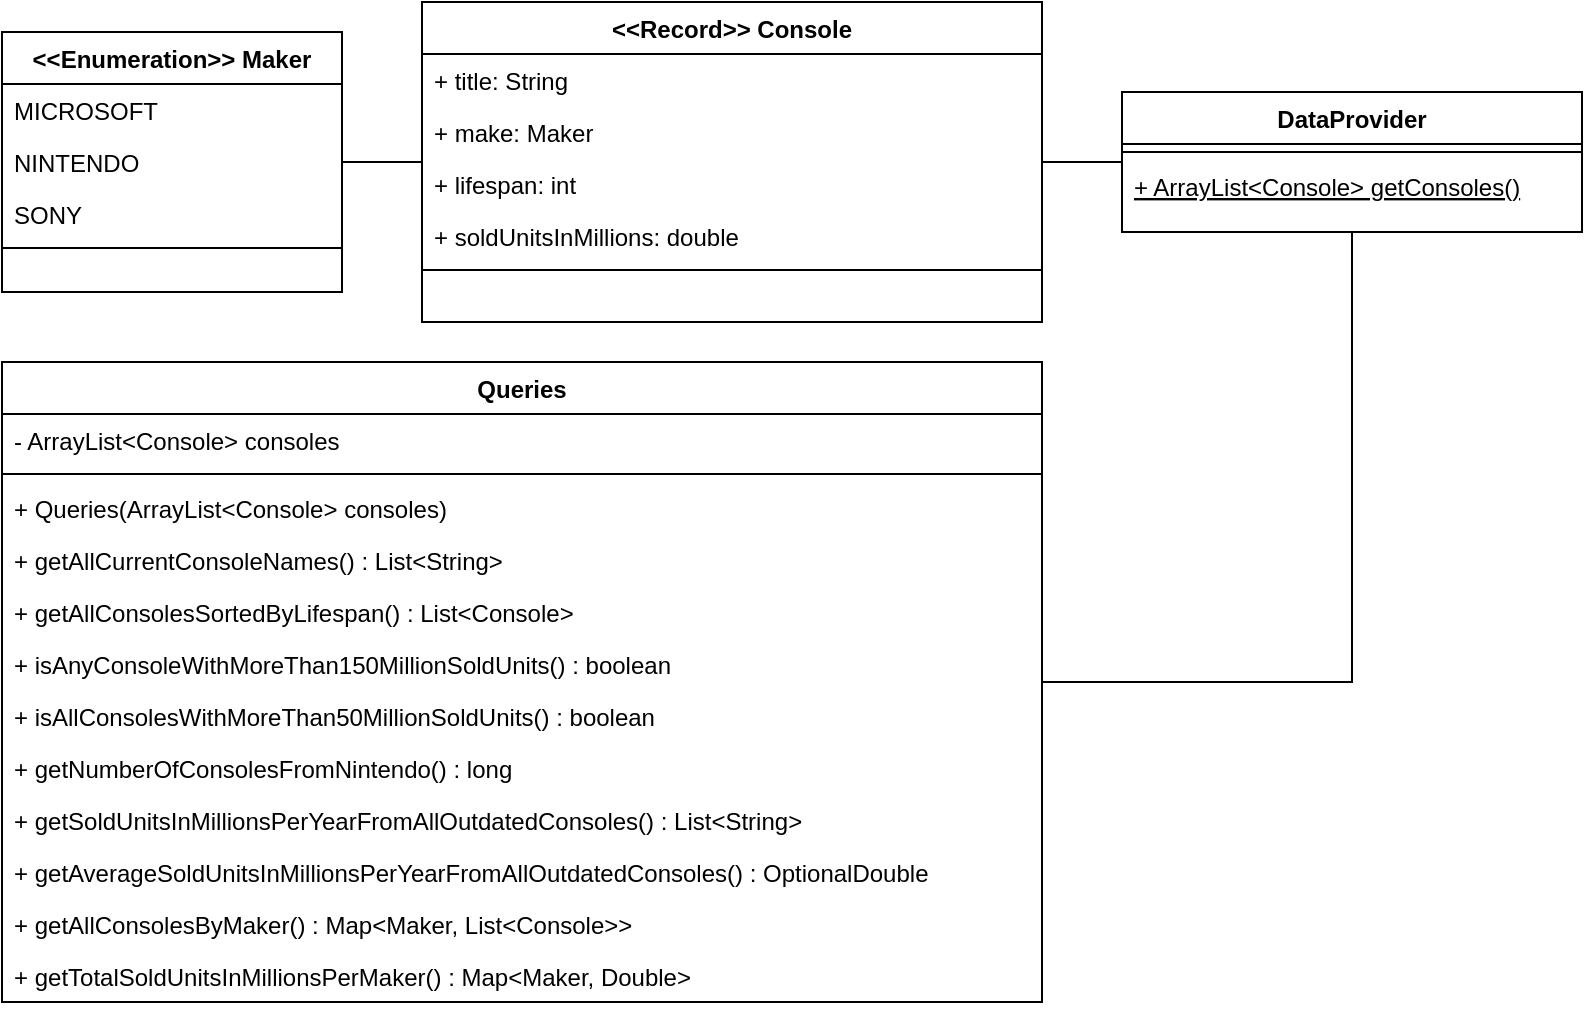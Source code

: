 <mxfile version="20.8.16" type="device"><diagram id="C5RBs43oDa-KdzZeNtuy" name="Page-1"><mxGraphModel dx="956" dy="986" grid="1" gridSize="10" guides="1" tooltips="1" connect="1" arrows="1" fold="1" page="0" pageScale="1" pageWidth="827" pageHeight="1169" math="0" shadow="0"><root><mxCell id="WIyWlLk6GJQsqaUBKTNV-0"/><mxCell id="WIyWlLk6GJQsqaUBKTNV-1" parent="WIyWlLk6GJQsqaUBKTNV-0"/><mxCell id="zkfFHV4jXpPFQw0GAbJ--0" value="DataProvider" style="swimlane;fontStyle=1;align=center;verticalAlign=top;childLayout=stackLayout;horizontal=1;startSize=26;horizontalStack=0;resizeParent=1;resizeLast=0;collapsible=1;marginBottom=0;rounded=0;shadow=0;strokeWidth=1;" parent="WIyWlLk6GJQsqaUBKTNV-1" vertex="1"><mxGeometry x="580" y="-85" width="230" height="70" as="geometry"><mxRectangle x="230" y="140" width="160" height="26" as="alternateBounds"/></mxGeometry></mxCell><mxCell id="zkfFHV4jXpPFQw0GAbJ--4" value="" style="line;html=1;strokeWidth=1;align=left;verticalAlign=middle;spacingTop=-1;spacingLeft=3;spacingRight=3;rotatable=0;labelPosition=right;points=[];portConstraint=eastwest;" parent="zkfFHV4jXpPFQw0GAbJ--0" vertex="1"><mxGeometry y="26" width="230" height="8" as="geometry"/></mxCell><mxCell id="ebBvvLFBCe7s5MnYht_s-0" value="+ ArrayList&lt;Console&gt; getConsoles()" style="text;align=left;verticalAlign=top;spacingLeft=4;spacingRight=4;overflow=hidden;rotatable=0;points=[[0,0.5],[1,0.5]];portConstraint=eastwest;fontStyle=4" parent="zkfFHV4jXpPFQw0GAbJ--0" vertex="1"><mxGeometry y="34" width="230" height="26" as="geometry"/></mxCell><mxCell id="zkfFHV4jXpPFQw0GAbJ--17" value="&lt;&lt;Record&gt;&gt; Console" style="swimlane;fontStyle=1;align=center;verticalAlign=top;childLayout=stackLayout;horizontal=1;startSize=26;horizontalStack=0;resizeParent=1;resizeLast=0;collapsible=1;marginBottom=0;rounded=0;shadow=0;strokeWidth=1;" parent="WIyWlLk6GJQsqaUBKTNV-1" vertex="1"><mxGeometry x="230" y="-130" width="310" height="160" as="geometry"><mxRectangle x="330" y="-47" width="160" height="26" as="alternateBounds"/></mxGeometry></mxCell><mxCell id="zkfFHV4jXpPFQw0GAbJ--18" value="+ title: String" style="text;align=left;verticalAlign=top;spacingLeft=4;spacingRight=4;overflow=hidden;rotatable=0;points=[[0,0.5],[1,0.5]];portConstraint=eastwest;" parent="zkfFHV4jXpPFQw0GAbJ--17" vertex="1"><mxGeometry y="26" width="310" height="26" as="geometry"/></mxCell><mxCell id="U2ACsNA5MPee-fQZOOvh-0" value="+ make: Maker" style="text;align=left;verticalAlign=top;spacingLeft=4;spacingRight=4;overflow=hidden;rotatable=0;points=[[0,0.5],[1,0.5]];portConstraint=eastwest;" vertex="1" parent="zkfFHV4jXpPFQw0GAbJ--17"><mxGeometry y="52" width="310" height="26" as="geometry"/></mxCell><mxCell id="U2ACsNA5MPee-fQZOOvh-1" value="+ lifespan: int" style="text;align=left;verticalAlign=top;spacingLeft=4;spacingRight=4;overflow=hidden;rotatable=0;points=[[0,0.5],[1,0.5]];portConstraint=eastwest;" vertex="1" parent="zkfFHV4jXpPFQw0GAbJ--17"><mxGeometry y="78" width="310" height="26" as="geometry"/></mxCell><mxCell id="U2ACsNA5MPee-fQZOOvh-2" value="+ soldUnitsInMillions: double" style="text;align=left;verticalAlign=top;spacingLeft=4;spacingRight=4;overflow=hidden;rotatable=0;points=[[0,0.5],[1,0.5]];portConstraint=eastwest;" vertex="1" parent="zkfFHV4jXpPFQw0GAbJ--17"><mxGeometry y="104" width="310" height="26" as="geometry"/></mxCell><mxCell id="zkfFHV4jXpPFQw0GAbJ--23" value="" style="line;html=1;strokeWidth=1;align=left;verticalAlign=middle;spacingTop=-1;spacingLeft=3;spacingRight=3;rotatable=0;labelPosition=right;points=[];portConstraint=eastwest;" parent="zkfFHV4jXpPFQw0GAbJ--17" vertex="1"><mxGeometry y="130" width="310" height="8" as="geometry"/></mxCell><mxCell id="U2ACsNA5MPee-fQZOOvh-10" value="" style="edgeStyle=orthogonalEdgeStyle;rounded=0;orthogonalLoop=1;jettySize=auto;html=1;endArrow=none;endFill=0;" edge="1" parent="WIyWlLk6GJQsqaUBKTNV-1" source="ebBvvLFBCe7s5MnYht_s-6" target="zkfFHV4jXpPFQw0GAbJ--17"><mxGeometry relative="1" as="geometry"/></mxCell><mxCell id="ebBvvLFBCe7s5MnYht_s-6" value="&lt;&lt;Enumeration&gt;&gt; Maker" style="swimlane;fontStyle=1;align=center;verticalAlign=top;childLayout=stackLayout;horizontal=1;startSize=26;horizontalStack=0;resizeParent=1;resizeLast=0;collapsible=1;marginBottom=0;rounded=0;shadow=0;strokeWidth=1;" parent="WIyWlLk6GJQsqaUBKTNV-1" vertex="1"><mxGeometry x="20" y="-115" width="170" height="130" as="geometry"><mxRectangle x="550" y="140" width="160" height="26" as="alternateBounds"/></mxGeometry></mxCell><mxCell id="U2ACsNA5MPee-fQZOOvh-3" value="MICROSOFT" style="text;align=left;verticalAlign=top;spacingLeft=4;spacingRight=4;overflow=hidden;rotatable=0;points=[[0,0.5],[1,0.5]];portConstraint=eastwest;" vertex="1" parent="ebBvvLFBCe7s5MnYht_s-6"><mxGeometry y="26" width="170" height="26" as="geometry"/></mxCell><mxCell id="U2ACsNA5MPee-fQZOOvh-4" value="NINTENDO" style="text;align=left;verticalAlign=top;spacingLeft=4;spacingRight=4;overflow=hidden;rotatable=0;points=[[0,0.5],[1,0.5]];portConstraint=eastwest;" vertex="1" parent="ebBvvLFBCe7s5MnYht_s-6"><mxGeometry y="52" width="170" height="26" as="geometry"/></mxCell><mxCell id="ebBvvLFBCe7s5MnYht_s-7" value="SONY" style="text;align=left;verticalAlign=top;spacingLeft=4;spacingRight=4;overflow=hidden;rotatable=0;points=[[0,0.5],[1,0.5]];portConstraint=eastwest;" parent="ebBvvLFBCe7s5MnYht_s-6" vertex="1"><mxGeometry y="78" width="170" height="26" as="geometry"/></mxCell><mxCell id="ebBvvLFBCe7s5MnYht_s-10" value="" style="line;html=1;strokeWidth=1;align=left;verticalAlign=middle;spacingTop=-1;spacingLeft=3;spacingRight=3;rotatable=0;labelPosition=right;points=[];portConstraint=eastwest;" parent="ebBvvLFBCe7s5MnYht_s-6" vertex="1"><mxGeometry y="104" width="170" height="8" as="geometry"/></mxCell><mxCell id="U2ACsNA5MPee-fQZOOvh-6" value="Queries" style="swimlane;fontStyle=1;align=center;verticalAlign=top;childLayout=stackLayout;horizontal=1;startSize=26;horizontalStack=0;resizeParent=1;resizeLast=0;collapsible=1;marginBottom=0;rounded=0;shadow=0;strokeWidth=1;" vertex="1" parent="WIyWlLk6GJQsqaUBKTNV-1"><mxGeometry x="20" y="50" width="520" height="320" as="geometry"><mxRectangle x="230" y="140" width="160" height="26" as="alternateBounds"/></mxGeometry></mxCell><mxCell id="U2ACsNA5MPee-fQZOOvh-13" value="- ArrayList&lt;Console&gt; consoles" style="text;align=left;verticalAlign=top;spacingLeft=4;spacingRight=4;overflow=hidden;rotatable=0;points=[[0,0.5],[1,0.5]];portConstraint=eastwest;fontStyle=0" vertex="1" parent="U2ACsNA5MPee-fQZOOvh-6"><mxGeometry y="26" width="520" height="26" as="geometry"/></mxCell><mxCell id="U2ACsNA5MPee-fQZOOvh-7" value="" style="line;html=1;strokeWidth=1;align=left;verticalAlign=middle;spacingTop=-1;spacingLeft=3;spacingRight=3;rotatable=0;labelPosition=right;points=[];portConstraint=eastwest;" vertex="1" parent="U2ACsNA5MPee-fQZOOvh-6"><mxGeometry y="52" width="520" height="8" as="geometry"/></mxCell><mxCell id="U2ACsNA5MPee-fQZOOvh-8" value="+ Queries(ArrayList&lt;Console&gt; consoles)" style="text;align=left;verticalAlign=top;spacingLeft=4;spacingRight=4;overflow=hidden;rotatable=0;points=[[0,0.5],[1,0.5]];portConstraint=eastwest;fontStyle=0" vertex="1" parent="U2ACsNA5MPee-fQZOOvh-6"><mxGeometry y="60" width="520" height="26" as="geometry"/></mxCell><mxCell id="U2ACsNA5MPee-fQZOOvh-14" value="+ getAllCurrentConsoleNames() : List&lt;String&gt; " style="text;align=left;verticalAlign=top;spacingLeft=4;spacingRight=4;overflow=hidden;rotatable=0;points=[[0,0.5],[1,0.5]];portConstraint=eastwest;fontStyle=0" vertex="1" parent="U2ACsNA5MPee-fQZOOvh-6"><mxGeometry y="86" width="520" height="26" as="geometry"/></mxCell><mxCell id="U2ACsNA5MPee-fQZOOvh-15" value="+ getAllConsolesSortedByLifespan() : List&lt;Console&gt; " style="text;align=left;verticalAlign=top;spacingLeft=4;spacingRight=4;overflow=hidden;rotatable=0;points=[[0,0.5],[1,0.5]];portConstraint=eastwest;fontStyle=0" vertex="1" parent="U2ACsNA5MPee-fQZOOvh-6"><mxGeometry y="112" width="520" height="26" as="geometry"/></mxCell><mxCell id="U2ACsNA5MPee-fQZOOvh-16" value="+ isAnyConsoleWithMoreThan150MillionSoldUnits() : boolean" style="text;align=left;verticalAlign=top;spacingLeft=4;spacingRight=4;overflow=hidden;rotatable=0;points=[[0,0.5],[1,0.5]];portConstraint=eastwest;fontStyle=0" vertex="1" parent="U2ACsNA5MPee-fQZOOvh-6"><mxGeometry y="138" width="520" height="26" as="geometry"/></mxCell><mxCell id="U2ACsNA5MPee-fQZOOvh-18" value="+ isAllConsolesWithMoreThan50MillionSoldUnits() : boolean" style="text;align=left;verticalAlign=top;spacingLeft=4;spacingRight=4;overflow=hidden;rotatable=0;points=[[0,0.5],[1,0.5]];portConstraint=eastwest;fontStyle=0" vertex="1" parent="U2ACsNA5MPee-fQZOOvh-6"><mxGeometry y="164" width="520" height="26" as="geometry"/></mxCell><mxCell id="U2ACsNA5MPee-fQZOOvh-19" value="+ getNumberOfConsolesFromNintendo() : long" style="text;align=left;verticalAlign=top;spacingLeft=4;spacingRight=4;overflow=hidden;rotatable=0;points=[[0,0.5],[1,0.5]];portConstraint=eastwest;fontStyle=0" vertex="1" parent="U2ACsNA5MPee-fQZOOvh-6"><mxGeometry y="190" width="520" height="26" as="geometry"/></mxCell><mxCell id="U2ACsNA5MPee-fQZOOvh-22" value="+ getSoldUnitsInMillionsPerYearFromAllOutdatedConsoles() : List&lt;String&gt;" style="text;align=left;verticalAlign=top;spacingLeft=4;spacingRight=4;overflow=hidden;rotatable=0;points=[[0,0.5],[1,0.5]];portConstraint=eastwest;fontStyle=0" vertex="1" parent="U2ACsNA5MPee-fQZOOvh-6"><mxGeometry y="216" width="520" height="26" as="geometry"/></mxCell><mxCell id="U2ACsNA5MPee-fQZOOvh-20" value="+ getAverageSoldUnitsInMillionsPerYearFromAllOutdatedConsoles() : OptionalDouble" style="text;align=left;verticalAlign=top;spacingLeft=4;spacingRight=4;overflow=hidden;rotatable=0;points=[[0,0.5],[1,0.5]];portConstraint=eastwest;fontStyle=0" vertex="1" parent="U2ACsNA5MPee-fQZOOvh-6"><mxGeometry y="242" width="520" height="26" as="geometry"/></mxCell><mxCell id="U2ACsNA5MPee-fQZOOvh-21" value="+ getAllConsolesByMaker() : Map&lt;Maker, List&lt;Console&gt;&gt;" style="text;align=left;verticalAlign=top;spacingLeft=4;spacingRight=4;overflow=hidden;rotatable=0;points=[[0,0.5],[1,0.5]];portConstraint=eastwest;fontStyle=0" vertex="1" parent="U2ACsNA5MPee-fQZOOvh-6"><mxGeometry y="268" width="520" height="26" as="geometry"/></mxCell><mxCell id="U2ACsNA5MPee-fQZOOvh-17" value="+ getTotalSoldUnitsInMillionsPerMaker() : Map&lt;Maker, Double&gt;" style="text;align=left;verticalAlign=top;spacingLeft=4;spacingRight=4;overflow=hidden;rotatable=0;points=[[0,0.5],[1,0.5]];portConstraint=eastwest;fontStyle=0" vertex="1" parent="U2ACsNA5MPee-fQZOOvh-6"><mxGeometry y="294" width="520" height="26" as="geometry"/></mxCell><mxCell id="U2ACsNA5MPee-fQZOOvh-11" value="" style="edgeStyle=orthogonalEdgeStyle;rounded=0;orthogonalLoop=1;jettySize=auto;html=1;endArrow=none;endFill=0;" edge="1" parent="WIyWlLk6GJQsqaUBKTNV-1" source="zkfFHV4jXpPFQw0GAbJ--17" target="zkfFHV4jXpPFQw0GAbJ--0"><mxGeometry relative="1" as="geometry"><mxPoint x="580" y="15" as="sourcePoint"/><mxPoint x="620" y="30" as="targetPoint"/></mxGeometry></mxCell><mxCell id="U2ACsNA5MPee-fQZOOvh-12" value="" style="edgeStyle=orthogonalEdgeStyle;rounded=0;orthogonalLoop=1;jettySize=auto;html=1;endArrow=none;endFill=0;" edge="1" parent="WIyWlLk6GJQsqaUBKTNV-1" source="U2ACsNA5MPee-fQZOOvh-6" target="zkfFHV4jXpPFQw0GAbJ--0"><mxGeometry relative="1" as="geometry"><mxPoint x="520" y="80" as="sourcePoint"/><mxPoint x="560" y="80" as="targetPoint"/></mxGeometry></mxCell></root></mxGraphModel></diagram></mxfile>